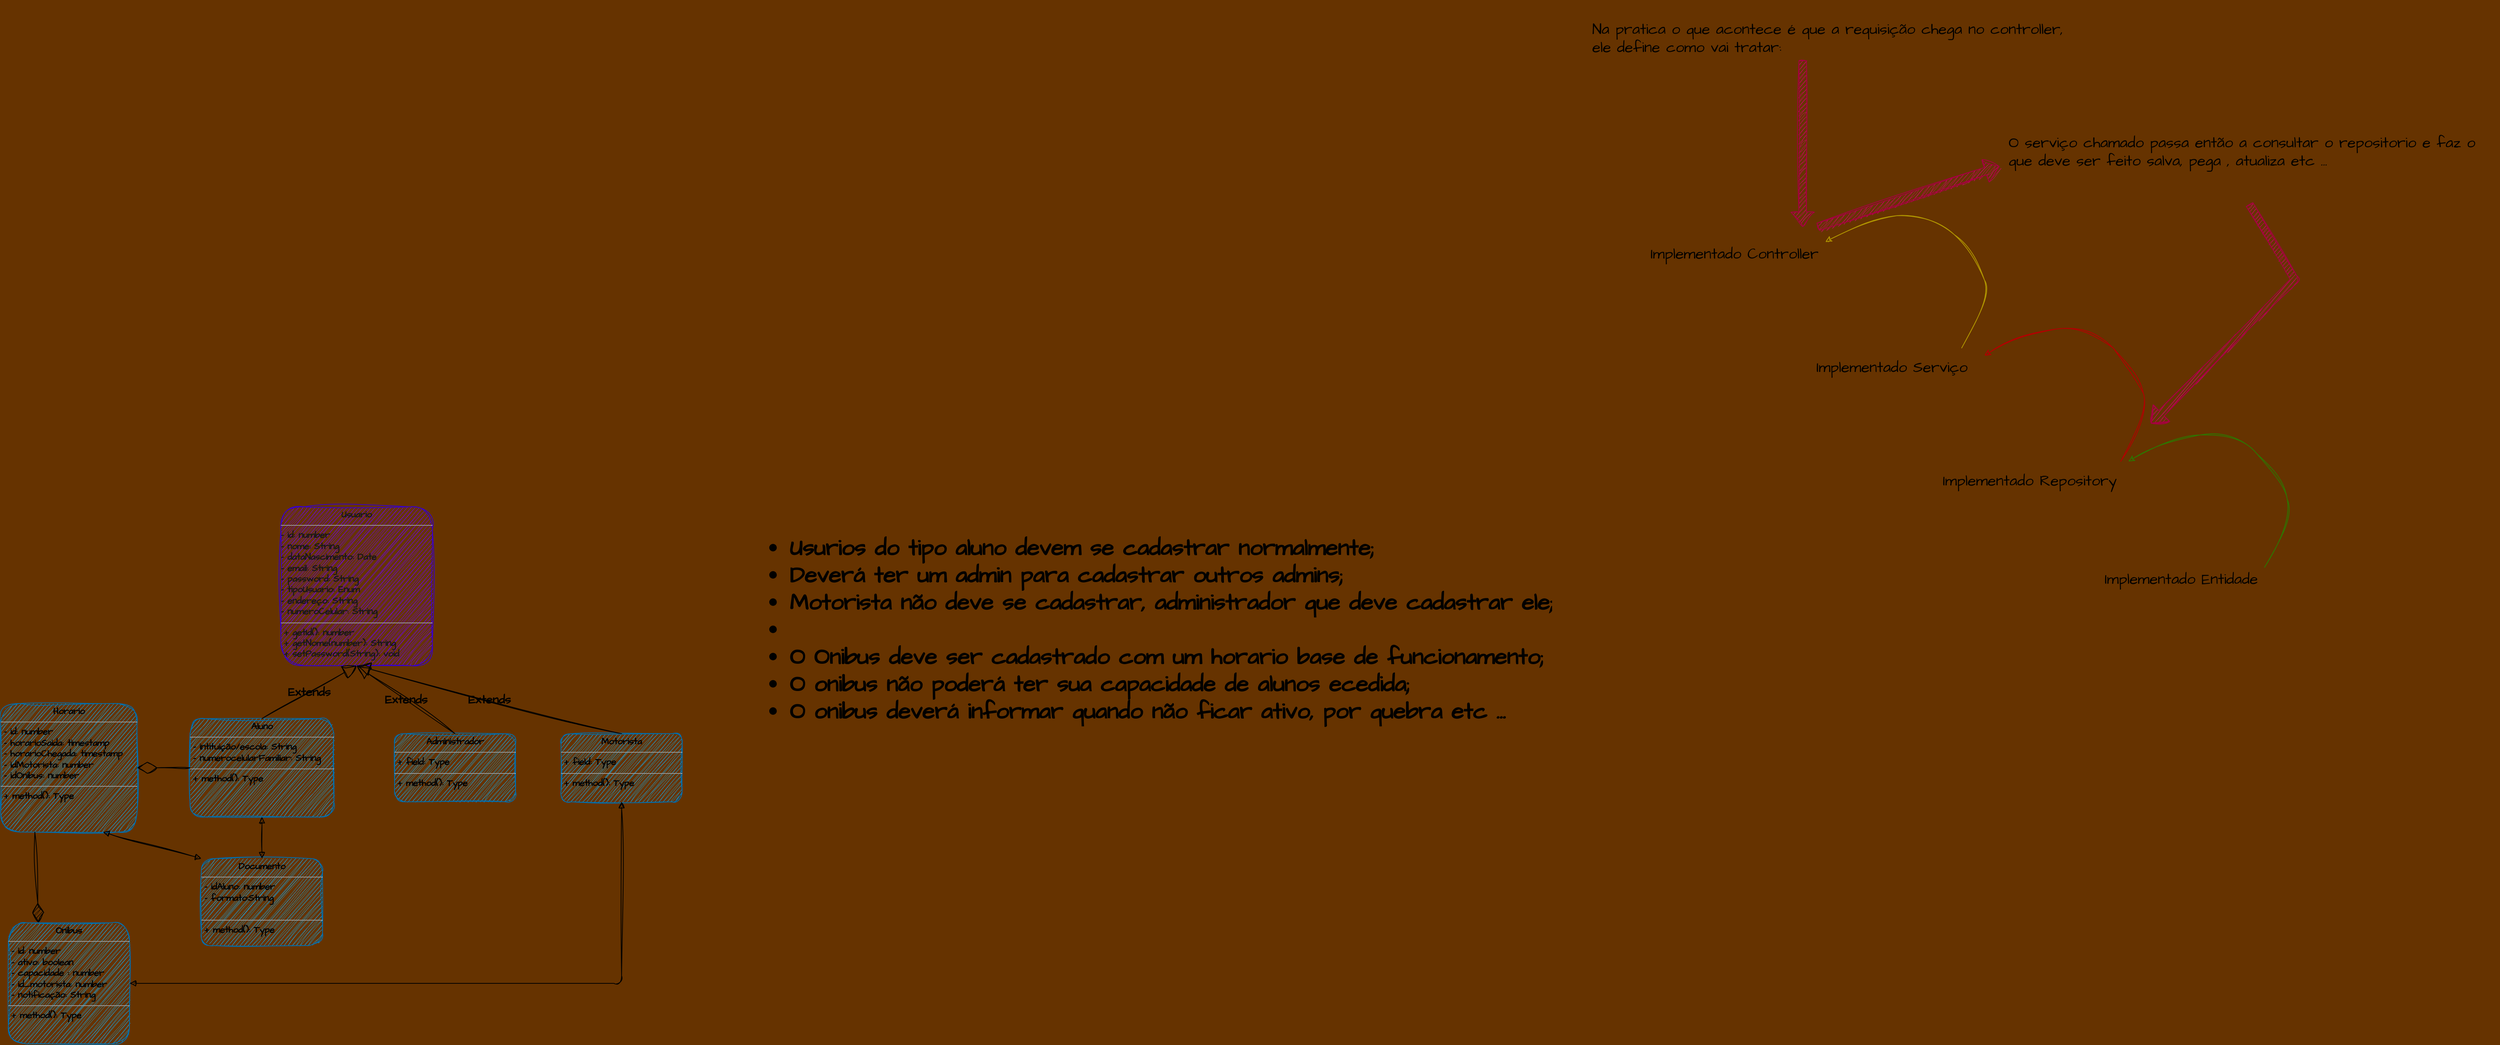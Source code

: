 <mxfile>
    <diagram id="JyZvL8UAVLS7vksvKAZD" name="Page-1">
        <mxGraphModel dx="2281" dy="2070" grid="1" gridSize="10" guides="1" tooltips="1" connect="1" arrows="1" fold="1" page="1" pageScale="1" pageWidth="827" pageHeight="1169" background="#663300" math="0" shadow="0">
            <root>
                <mxCell id="0"/>
                <mxCell id="1" parent="0"/>
                <mxCell id="2" value="&lt;p style=&quot;margin:0px;margin-top:4px;text-align:center;&quot;&gt;&lt;span&gt;&lt;font&gt;Usuario&lt;/font&gt;&lt;/span&gt;&lt;/p&gt;&lt;hr size=&quot;1&quot;&gt;&lt;font&gt;- id: number&lt;br&gt;&lt;span style=&quot;background-color: initial;&quot;&gt;- nome: String&lt;br&gt;- dataNascimento: Date&lt;br&gt;&lt;/span&gt;- email: String&lt;br&gt;- password: String&lt;br&gt;- tipoUsuario: Enum&lt;br&gt;- endereço: String&lt;br&gt;- numeroCelular: String&lt;br&gt;&lt;/font&gt;&lt;hr size=&quot;1&quot;&gt;&lt;p style=&quot;margin:0px;margin-left:4px;&quot;&gt;&lt;font&gt;+ getId(): number&lt;/font&gt;&lt;/p&gt;&lt;p style=&quot;margin:0px;margin-left:4px;&quot;&gt;&lt;font&gt;+ getNome(number): String&lt;br&gt;&lt;/font&gt;&lt;/p&gt;&lt;p style=&quot;margin:0px;margin-left:4px;&quot;&gt;&lt;font&gt;+ setPassword(String): void&lt;br&gt;&lt;/font&gt;&lt;/p&gt;&lt;p style=&quot;margin:0px;margin-left:4px;&quot;&gt;&lt;br&gt;&lt;/p&gt;" style="verticalAlign=top;align=left;overflow=fill;fontSize=12;fontFamily=Architects Daughter;html=1;sketch=1;hachureGap=4;jiggle=2;curveFitting=1;fontSource=https%3A%2F%2Ffonts.googleapis.com%2Fcss%3Ffamily%3DArchitects%2BDaughter;gradientDirection=radial;fillColor=#6a00ff;strokeColor=#3700CC;rounded=1;fontStyle=1;fontColor=#171717;" parent="1" vertex="1">
                    <mxGeometry x="80" y="120" width="200" height="210" as="geometry"/>
                </mxCell>
                <mxCell id="3" value="&lt;p style=&quot;margin:0px;margin-top:4px;text-align:center;&quot;&gt;&lt;span&gt;Aluno&lt;/span&gt;&lt;/p&gt;&lt;hr size=&quot;1&quot;&gt;&lt;p style=&quot;margin:0px;margin-left:4px;&quot;&gt;- intituição/escola: String&lt;/p&gt;&lt;p style=&quot;margin:0px;margin-left:4px;&quot;&gt;- numerocelularFamiliar: String&lt;/p&gt;&lt;hr size=&quot;1&quot;&gt;&lt;p style=&quot;margin:0px;margin-left:4px;&quot;&gt;+ method(): Type&lt;/p&gt;" style="verticalAlign=top;align=left;overflow=fill;fontSize=12;fontFamily=Architects Daughter;html=1;sketch=1;hachureGap=4;jiggle=2;curveFitting=1;fontSource=https%3A%2F%2Ffonts.googleapis.com%2Fcss%3Ffamily%3DArchitects%2BDaughter;gradientDirection=radial;fillColor=#1ba1e2;fontColor=#000000;strokeColor=#006EAF;rounded=1;fontStyle=1" parent="1" vertex="1">
                    <mxGeometry x="-40" y="400" width="190" height="130" as="geometry"/>
                </mxCell>
                <mxCell id="4" value="&lt;p style=&quot;margin:0px;margin-top:4px;text-align:center;&quot;&gt;&lt;span&gt;Administrador&lt;/span&gt;&lt;/p&gt;&lt;hr size=&quot;1&quot;&gt;&lt;p style=&quot;margin:0px;margin-left:4px;&quot;&gt;+ field: Type&lt;/p&gt;&lt;hr size=&quot;1&quot;&gt;&lt;p style=&quot;margin:0px;margin-left:4px;&quot;&gt;+ method(): Type&lt;/p&gt;" style="verticalAlign=top;align=left;overflow=fill;fontSize=12;fontFamily=Architects Daughter;html=1;sketch=1;hachureGap=4;jiggle=2;curveFitting=1;fontSource=https%3A%2F%2Ffonts.googleapis.com%2Fcss%3Ffamily%3DArchitects%2BDaughter;gradientDirection=radial;fillColor=#1ba1e2;fontColor=#000000;strokeColor=#006EAF;rounded=1;fontStyle=1" parent="1" vertex="1">
                    <mxGeometry x="230" y="420" width="160" height="90" as="geometry"/>
                </mxCell>
                <mxCell id="5" value="&lt;p style=&quot;margin:0px;margin-top:4px;text-align:center;&quot;&gt;&lt;span&gt;Motorista&lt;/span&gt;&lt;/p&gt;&lt;hr size=&quot;1&quot;&gt;&lt;p style=&quot;margin:0px;margin-left:4px;&quot;&gt;+ field: Type&lt;/p&gt;&lt;hr size=&quot;1&quot;&gt;&lt;p style=&quot;margin:0px;margin-left:4px;&quot;&gt;+ method(): Type&lt;/p&gt;" style="verticalAlign=top;align=left;overflow=fill;fontSize=12;fontFamily=Architects Daughter;html=1;sketch=1;hachureGap=4;jiggle=2;curveFitting=1;fontSource=https%3A%2F%2Ffonts.googleapis.com%2Fcss%3Ffamily%3DArchitects%2BDaughter;gradientDirection=radial;fillColor=#1ba1e2;fontColor=#000000;strokeColor=#006EAF;rounded=1;fontStyle=1" parent="1" vertex="1">
                    <mxGeometry x="450" y="420" width="160" height="90" as="geometry"/>
                </mxCell>
                <mxCell id="6" value="&lt;p style=&quot;margin:0px;margin-top:4px;text-align:center;&quot;&gt;&lt;span&gt;Horario&lt;/span&gt;&lt;/p&gt;&lt;hr size=&quot;1&quot;&gt;&lt;p style=&quot;margin:0px;margin-left:4px;&quot;&gt;- id: number&lt;/p&gt;&lt;p style=&quot;margin:0px;margin-left:4px;&quot;&gt;- horarioSaida: timestamp&lt;/p&gt;&lt;p style=&quot;margin:0px;margin-left:4px;&quot;&gt;- horarioChegada: timestamp&lt;br&gt;&lt;/p&gt;&lt;p style=&quot;margin:0px;margin-left:4px;&quot;&gt;- idMotorista: number&lt;/p&gt;&lt;p style=&quot;margin:0px;margin-left:4px;&quot;&gt;- idOnibus: number&lt;br&gt;&lt;/p&gt;&lt;hr size=&quot;1&quot;&gt;&lt;p style=&quot;margin:0px;margin-left:4px;&quot;&gt;+ method(): Type&lt;/p&gt;" style="verticalAlign=top;align=left;overflow=fill;fontSize=12;fontFamily=Architects Daughter;html=1;sketch=1;hachureGap=4;jiggle=2;curveFitting=1;fontSource=https%3A%2F%2Ffonts.googleapis.com%2Fcss%3Ffamily%3DArchitects%2BDaughter;gradientDirection=radial;fillColor=#1ba1e2;fontColor=#000000;strokeColor=#006EAF;rounded=1;fontStyle=1" parent="1" vertex="1">
                    <mxGeometry x="-290" y="380" width="180" height="170" as="geometry"/>
                </mxCell>
                <mxCell id="7" value="&lt;p style=&quot;margin:0px;margin-top:4px;text-align:center;&quot;&gt;&lt;span&gt;Documento&lt;/span&gt;&lt;/p&gt;&lt;hr size=&quot;1&quot;&gt;&lt;p style=&quot;margin:0px;margin-left:4px;&quot;&gt;- idAluno: number&lt;/p&gt;&lt;p style=&quot;margin:0px;margin-left:4px;&quot;&gt;- formato:String&lt;/p&gt;&lt;p style=&quot;margin:0px;margin-left:4px;&quot;&gt;&lt;br&gt;&lt;/p&gt;&lt;hr size=&quot;1&quot;&gt;&lt;p style=&quot;margin:0px;margin-left:4px;&quot;&gt;+ method(): Type&lt;/p&gt;" style="verticalAlign=top;align=left;overflow=fill;fontSize=12;fontFamily=Architects Daughter;html=1;sketch=1;hachureGap=4;jiggle=2;curveFitting=1;fontSource=https%3A%2F%2Ffonts.googleapis.com%2Fcss%3Ffamily%3DArchitects%2BDaughter;gradientDirection=radial;fillColor=#1ba1e2;fontColor=#000000;strokeColor=#006EAF;rounded=1;fontStyle=1" parent="1" vertex="1">
                    <mxGeometry x="-25" y="585" width="160" height="115" as="geometry"/>
                </mxCell>
                <mxCell id="8" value="&lt;p style=&quot;margin:0px;margin-top:4px;text-align:center;&quot;&gt;&lt;span&gt;Onibus&lt;/span&gt;&lt;/p&gt;&lt;hr size=&quot;1&quot;&gt;&lt;p style=&quot;margin:0px;margin-left:4px;&quot;&gt;- id: number&lt;/p&gt;&lt;p style=&quot;margin:0px;margin-left:4px;&quot;&gt;- ativo: boolean&lt;/p&gt;&lt;p style=&quot;margin:0px;margin-left:4px;&quot;&gt;- capacidade : number&lt;/p&gt;&lt;p style=&quot;margin:0px;margin-left:4px;&quot;&gt;- id_motorista: number&lt;/p&gt;&lt;p style=&quot;margin:0px;margin-left:4px;&quot;&gt;- notificação: String&lt;/p&gt;&lt;hr size=&quot;1&quot;&gt;&lt;p style=&quot;margin:0px;margin-left:4px;&quot;&gt;+ method(): Type&lt;/p&gt;" style="verticalAlign=top;align=left;overflow=fill;fontSize=12;fontFamily=Architects Daughter;html=1;sketch=1;hachureGap=4;jiggle=2;curveFitting=1;fontSource=https%3A%2F%2Ffonts.googleapis.com%2Fcss%3Ffamily%3DArchitects%2BDaughter;gradientDirection=radial;fillColor=#1ba1e2;fontColor=#000000;strokeColor=#006EAF;rounded=1;fontStyle=1" parent="1" vertex="1">
                    <mxGeometry x="-280" y="670" width="160" height="160" as="geometry"/>
                </mxCell>
                <mxCell id="9" value="Extends" style="endArrow=block;endSize=16;endFill=0;html=1;sketch=1;hachureGap=4;jiggle=2;curveFitting=1;fontFamily=Architects Daughter;fontSource=https%3A%2F%2Ffonts.googleapis.com%2Fcss%3Ffamily%3DArchitects%2BDaughter;fontSize=16;exitX=0.5;exitY=0;exitDx=0;exitDy=0;entryX=0.5;entryY=1;entryDx=0;entryDy=0;fontColor=#000000;fontStyle=1;labelBackgroundColor=none;" parent="1" source="3" target="2" edge="1">
                    <mxGeometry width="160" relative="1" as="geometry">
                        <mxPoint x="160" y="370" as="sourcePoint"/>
                        <mxPoint x="320" y="370" as="targetPoint"/>
                    </mxGeometry>
                </mxCell>
                <mxCell id="10" value="Extends" style="endArrow=block;endSize=16;endFill=0;html=1;sketch=1;hachureGap=4;jiggle=2;curveFitting=1;fontFamily=Architects Daughter;fontSource=https%3A%2F%2Ffonts.googleapis.com%2Fcss%3Ffamily%3DArchitects%2BDaughter;fontSize=16;exitX=0.5;exitY=0;exitDx=0;exitDy=0;entryX=0.5;entryY=1;entryDx=0;entryDy=0;fontColor=#000000;fontStyle=1;labelBackgroundColor=none;" parent="1" source="4" target="2" edge="1">
                    <mxGeometry width="160" relative="1" as="geometry">
                        <mxPoint x="350" y="370" as="sourcePoint"/>
                        <mxPoint x="370" y="220" as="targetPoint"/>
                    </mxGeometry>
                </mxCell>
                <mxCell id="11" value="Extends" style="endArrow=block;endSize=16;endFill=0;html=1;sketch=1;hachureGap=4;jiggle=2;curveFitting=1;fontFamily=Architects Daughter;fontSource=https%3A%2F%2Ffonts.googleapis.com%2Fcss%3Ffamily%3DArchitects%2BDaughter;fontSize=16;exitX=0.5;exitY=0;exitDx=0;exitDy=0;entryX=0.5;entryY=1;entryDx=0;entryDy=0;fontColor=#000000;fontStyle=1;labelBackgroundColor=none;" parent="1" source="5" target="2" edge="1">
                    <mxGeometry width="160" relative="1" as="geometry">
                        <mxPoint x="404" y="410" as="sourcePoint"/>
                        <mxPoint x="424" y="260" as="targetPoint"/>
                    </mxGeometry>
                </mxCell>
                <mxCell id="15" value="" style="endArrow=diamondThin;endFill=1;endSize=24;html=1;sketch=1;hachureGap=4;jiggle=2;curveFitting=1;fontFamily=Architects Daughter;fontSource=https%3A%2F%2Ffonts.googleapis.com%2Fcss%3Ffamily%3DArchitects%2BDaughter;fontSize=16;entryX=0.25;entryY=0;entryDx=0;entryDy=0;exitX=0.25;exitY=1;exitDx=0;exitDy=0;fontColor=#000000;fontStyle=1" parent="1" source="6" target="8" edge="1">
                    <mxGeometry width="160" relative="1" as="geometry">
                        <mxPoint x="-560" y="415.0" as="sourcePoint"/>
                        <mxPoint x="-390" y="635" as="targetPoint"/>
                    </mxGeometry>
                </mxCell>
                <mxCell id="17" value="" style="endArrow=block;startArrow=block;endFill=1;startFill=1;html=1;sketch=1;hachureGap=4;jiggle=2;curveFitting=1;fontFamily=Architects Daughter;fontSource=https%3A%2F%2Ffonts.googleapis.com%2Fcss%3Ffamily%3DArchitects%2BDaughter;fontSize=16;entryX=0.5;entryY=1;entryDx=0;entryDy=0;exitX=1;exitY=0.5;exitDx=0;exitDy=0;fontColor=#000000;fontStyle=1" parent="1" source="8" target="5" edge="1">
                    <mxGeometry width="160" relative="1" as="geometry">
                        <mxPoint x="-100" y="730" as="sourcePoint"/>
                        <mxPoint y="760.0" as="targetPoint"/>
                        <Array as="points">
                            <mxPoint x="530" y="750"/>
                        </Array>
                    </mxGeometry>
                </mxCell>
                <mxCell id="18" value="" style="endArrow=block;startArrow=block;endFill=1;startFill=1;html=1;sketch=1;hachureGap=4;jiggle=2;curveFitting=1;fontFamily=Architects Daughter;fontSource=https%3A%2F%2Ffonts.googleapis.com%2Fcss%3Ffamily%3DArchitects%2BDaughter;fontSize=16;exitX=0.5;exitY=1;exitDx=0;exitDy=0;entryX=0.5;entryY=0;entryDx=0;entryDy=0;fontColor=#000000;fontStyle=1" parent="1" source="3" target="7" edge="1">
                    <mxGeometry width="160" relative="1" as="geometry">
                        <mxPoint x="-120" y="530" as="sourcePoint"/>
                        <mxPoint x="-30" y="530" as="targetPoint"/>
                    </mxGeometry>
                </mxCell>
                <mxCell id="19" value="" style="endArrow=block;startArrow=block;endFill=1;startFill=1;html=1;sketch=1;hachureGap=4;jiggle=2;curveFitting=1;fontFamily=Architects Daughter;fontSource=https%3A%2F%2Ffonts.googleapis.com%2Fcss%3Ffamily%3DArchitects%2BDaughter;fontSize=16;exitX=0.75;exitY=1;exitDx=0;exitDy=0;entryX=0;entryY=0;entryDx=0;entryDy=0;fontColor=#000000;fontStyle=1" parent="1" source="6" target="7" edge="1">
                    <mxGeometry width="160" relative="1" as="geometry">
                        <mxPoint x="-120" y="500" as="sourcePoint"/>
                        <mxPoint x="-120" y="570" as="targetPoint"/>
                    </mxGeometry>
                </mxCell>
                <mxCell id="20" value="&lt;ul style=&quot;font-size: 30px;&quot;&gt;&lt;li&gt;Usurios do tipo aluno devem se cadastrar normalmente;&lt;/li&gt;&lt;li&gt;Deverá ter um admin para cadastrar outros admins;&lt;/li&gt;&lt;li&gt;Motorista não deve se cadastrar, administrador que deve cadastrar ele;&lt;/li&gt;&lt;li&gt;&lt;br&gt;&lt;/li&gt;&lt;li&gt;O Onibus deve ser cadastrado com um horario base de funcionamento;&lt;/li&gt;&lt;li&gt;O onibus não poderá ter sua capacidade de alunos ecedida;&lt;/li&gt;&lt;li&gt;O onibus deverá informar quando não ficar ativo, por quebra etc ...&lt;/li&gt;&lt;/ul&gt;" style="text;strokeColor=none;fillColor=none;html=1;whiteSpace=wrap;verticalAlign=top;overflow=hidden;sketch=1;hachureGap=4;jiggle=2;curveFitting=1;fontFamily=Architects Daughter;fontSource=https%3A%2F%2Ffonts.googleapis.com%2Fcss%3Ffamily%3DArchitects%2BDaughter;fontSize=20;fontColor=#000000;fontStyle=1" parent="1" vertex="1">
                    <mxGeometry x="710" y="120" width="1320" height="500" as="geometry"/>
                </mxCell>
                <mxCell id="21" value="" style="endArrow=diamondThin;endFill=0;endSize=24;html=1;labelBackgroundColor=none;sketch=1;hachureGap=4;jiggle=2;curveFitting=1;fontFamily=Architects Daughter;fontSource=https%3A%2F%2Ffonts.googleapis.com%2Fcss%3Ffamily%3DArchitects%2BDaughter;fontSize=30;fontColor=#171717;entryX=1;entryY=0.5;entryDx=0;entryDy=0;exitX=0;exitY=0.5;exitDx=0;exitDy=0;" parent="1" source="3" target="6" edge="1">
                    <mxGeometry width="160" relative="1" as="geometry">
                        <mxPoint x="-80" y="550" as="sourcePoint"/>
                        <mxPoint x="-80" y="450" as="targetPoint"/>
                    </mxGeometry>
                </mxCell>
                <mxCell id="22" value="Implementado Repository" style="text;html=1;strokeColor=none;fillColor=none;align=center;verticalAlign=middle;whiteSpace=wrap;rounded=0;sketch=1;hachureGap=4;jiggle=2;curveFitting=1;fontFamily=Architects Daughter;fontSource=https%3A%2F%2Ffonts.googleapis.com%2Fcss%3Ffamily%3DArchitects%2BDaughter;fontSize=20;" vertex="1" parent="1">
                    <mxGeometry x="2250" y="70" width="280" height="30" as="geometry"/>
                </mxCell>
                <mxCell id="23" value="Implementado Entidade" style="text;html=1;strokeColor=none;fillColor=none;align=center;verticalAlign=middle;whiteSpace=wrap;rounded=0;sketch=1;hachureGap=4;jiggle=2;curveFitting=1;fontFamily=Architects Daughter;fontSource=https%3A%2F%2Ffonts.googleapis.com%2Fcss%3Ffamily%3DArchitects%2BDaughter;fontSize=20;" vertex="1" parent="1">
                    <mxGeometry x="2450" y="200" width="280" height="30" as="geometry"/>
                </mxCell>
                <mxCell id="24" value="" style="curved=1;endArrow=classic;html=1;sketch=1;hachureGap=4;jiggle=2;curveFitting=1;fontFamily=Architects Daughter;fontSource=https%3A%2F%2Ffonts.googleapis.com%2Fcss%3Ffamily%3DArchitects%2BDaughter;fontSize=16;fillColor=#60a917;strokeColor=#2D7600;" edge="1" parent="1">
                    <mxGeometry width="50" height="50" relative="1" as="geometry">
                        <mxPoint x="2700" y="200" as="sourcePoint"/>
                        <mxPoint x="2520" y="60" as="targetPoint"/>
                        <Array as="points">
                            <mxPoint x="2740" y="140"/>
                            <mxPoint x="2720" y="80"/>
                            <mxPoint x="2660" y="20"/>
                            <mxPoint x="2570" y="30"/>
                        </Array>
                    </mxGeometry>
                </mxCell>
                <mxCell id="25" value="Implementado Serviço" style="text;html=1;strokeColor=none;fillColor=none;align=center;verticalAlign=middle;whiteSpace=wrap;rounded=0;sketch=1;hachureGap=4;jiggle=2;curveFitting=1;fontFamily=Architects Daughter;fontSource=https%3A%2F%2Ffonts.googleapis.com%2Fcss%3Ffamily%3DArchitects%2BDaughter;fontSize=20;" vertex="1" parent="1">
                    <mxGeometry x="2068" y="-80" width="280" height="30" as="geometry"/>
                </mxCell>
                <mxCell id="26" value="" style="curved=1;endArrow=classic;html=1;sketch=1;hachureGap=4;jiggle=2;curveFitting=1;fontFamily=Architects Daughter;fontSource=https%3A%2F%2Ffonts.googleapis.com%2Fcss%3Ffamily%3DArchitects%2BDaughter;fontSize=16;fillColor=#e51400;strokeColor=#B20000;" edge="1" parent="1">
                    <mxGeometry width="50" height="50" relative="1" as="geometry">
                        <mxPoint x="2510" y="60" as="sourcePoint"/>
                        <mxPoint x="2330" y="-80" as="targetPoint"/>
                        <Array as="points">
                            <mxPoint x="2550"/>
                            <mxPoint x="2530" y="-60"/>
                            <mxPoint x="2470" y="-120"/>
                            <mxPoint x="2380" y="-110"/>
                        </Array>
                    </mxGeometry>
                </mxCell>
                <mxCell id="27" value="Implementado Controller&lt;br&gt;" style="text;html=1;strokeColor=none;fillColor=none;align=center;verticalAlign=middle;whiteSpace=wrap;rounded=0;sketch=1;hachureGap=4;jiggle=2;curveFitting=1;fontFamily=Architects Daughter;fontSource=https%3A%2F%2Ffonts.googleapis.com%2Fcss%3Ffamily%3DArchitects%2BDaughter;fontSize=20;" vertex="1" parent="1">
                    <mxGeometry x="1860" y="-230" width="280" height="30" as="geometry"/>
                </mxCell>
                <mxCell id="28" value="" style="curved=1;endArrow=classic;html=1;sketch=1;hachureGap=4;jiggle=2;curveFitting=1;fontFamily=Architects Daughter;fontSource=https%3A%2F%2Ffonts.googleapis.com%2Fcss%3Ffamily%3DArchitects%2BDaughter;fontSize=16;fillColor=#e3c800;strokeColor=#B09500;" edge="1" parent="1">
                    <mxGeometry width="50" height="50" relative="1" as="geometry">
                        <mxPoint x="2300" y="-90" as="sourcePoint"/>
                        <mxPoint x="2120" y="-230" as="targetPoint"/>
                        <Array as="points">
                            <mxPoint x="2340" y="-150"/>
                            <mxPoint x="2320" y="-210"/>
                            <mxPoint x="2260" y="-270"/>
                            <mxPoint x="2170" y="-260"/>
                        </Array>
                    </mxGeometry>
                </mxCell>
                <mxCell id="29" value="Na pratica o que acontece é que a requisição chega no controller,&lt;br&gt;ele define como vai tratar:" style="text;html=1;strokeColor=none;fillColor=none;align=left;verticalAlign=middle;whiteSpace=wrap;rounded=0;sketch=1;hachureGap=4;jiggle=2;curveFitting=1;fontFamily=Architects Daughter;fontSource=https%3A%2F%2Ffonts.googleapis.com%2Fcss%3Ffamily%3DArchitects%2BDaughter;fontSize=20;" vertex="1" parent="1">
                    <mxGeometry x="1810" y="-550" width="650" height="100" as="geometry"/>
                </mxCell>
                <mxCell id="30" value="" style="shape=flexArrow;endArrow=classic;html=1;sketch=1;hachureGap=4;jiggle=2;curveFitting=1;fontFamily=Architects Daughter;fontSource=https%3A%2F%2Ffonts.googleapis.com%2Fcss%3Ffamily%3DArchitects%2BDaughter;fontSize=16;fillColor=#d80073;strokeColor=#A50040;" edge="1" parent="1">
                    <mxGeometry width="50" height="50" relative="1" as="geometry">
                        <mxPoint x="2090" y="-470" as="sourcePoint"/>
                        <mxPoint x="2090" y="-250" as="targetPoint"/>
                    </mxGeometry>
                </mxCell>
                <mxCell id="31" value="O serviço chamado passa então a consultar o repositorio e faz o&amp;nbsp;&lt;br&gt;que deve ser feito salva, pega , atualiza etc ..." style="text;html=1;strokeColor=none;fillColor=none;align=left;verticalAlign=middle;whiteSpace=wrap;rounded=0;sketch=1;hachureGap=4;jiggle=2;curveFitting=1;fontFamily=Architects Daughter;fontSource=https%3A%2F%2Ffonts.googleapis.com%2Fcss%3Ffamily%3DArchitects%2BDaughter;fontSize=20;" vertex="1" parent="1">
                    <mxGeometry x="2360" y="-400" width="650" height="100" as="geometry"/>
                </mxCell>
                <mxCell id="32" value="" style="shape=flexArrow;endArrow=classic;html=1;sketch=1;hachureGap=4;jiggle=2;curveFitting=1;fontFamily=Architects Daughter;fontSource=https%3A%2F%2Ffonts.googleapis.com%2Fcss%3Ffamily%3DArchitects%2BDaughter;fontSize=16;fillColor=#d80073;strokeColor=#A50040;" edge="1" parent="1">
                    <mxGeometry width="50" height="50" relative="1" as="geometry">
                        <mxPoint x="2680" y="-280" as="sourcePoint"/>
                        <mxPoint x="2550" y="10" as="targetPoint"/>
                        <Array as="points">
                            <mxPoint x="2740" y="-180"/>
                        </Array>
                    </mxGeometry>
                </mxCell>
                <mxCell id="33" value="" style="shape=flexArrow;endArrow=classic;html=1;sketch=1;hachureGap=4;jiggle=2;curveFitting=1;fontFamily=Architects Daughter;fontSource=https%3A%2F%2Ffonts.googleapis.com%2Fcss%3Ffamily%3DArchitects%2BDaughter;fontSize=16;fillColor=#d80073;strokeColor=#A50040;" edge="1" parent="1">
                    <mxGeometry width="50" height="50" relative="1" as="geometry">
                        <mxPoint x="2110" y="-250" as="sourcePoint"/>
                        <mxPoint x="2350" y="-330" as="targetPoint"/>
                    </mxGeometry>
                </mxCell>
            </root>
        </mxGraphModel>
    </diagram>
</mxfile>
